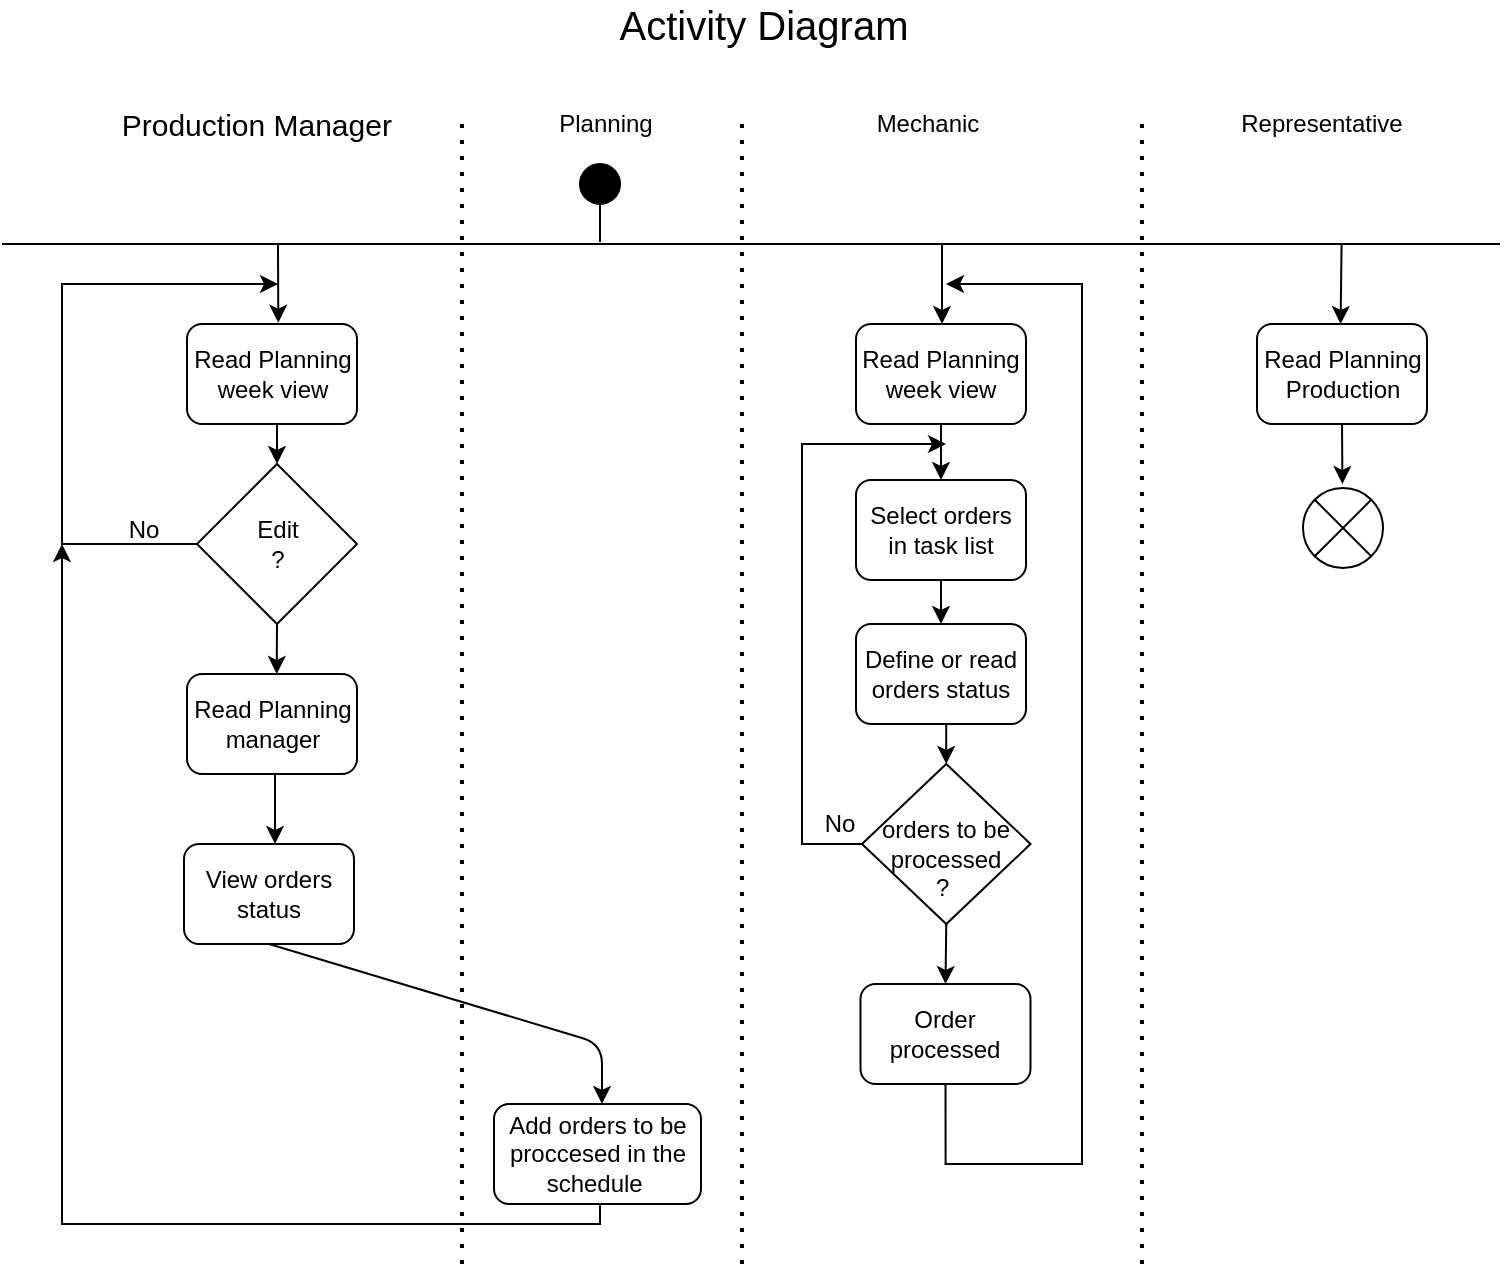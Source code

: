<mxfile version="14.4.3" type="device"><diagram id="APO9xGqVGc-2gWGv7LW0" name="Page-1"><mxGraphModel dx="782" dy="439" grid="1" gridSize="10" guides="1" tooltips="1" connect="1" arrows="1" fold="1" page="1" pageScale="1" pageWidth="827" pageHeight="1169" math="0" shadow="0"><root><mxCell id="0"/><mxCell id="1" parent="0"/><mxCell id="x_Mue_ZvduYRE5_p2t1y-105" value="" style="group" parent="1" vertex="1" connectable="0"><mxGeometry x="69" y="90" width="690" height="580" as="geometry"/></mxCell><mxCell id="x_Mue_ZvduYRE5_p2t1y-1" value="Mechanic" style="text;html=1;strokeColor=none;fillColor=none;align=center;verticalAlign=middle;whiteSpace=wrap;rounded=0;" parent="x_Mue_ZvduYRE5_p2t1y-105" vertex="1"><mxGeometry x="373" width="120" height="20" as="geometry"/></mxCell><mxCell id="x_Mue_ZvduYRE5_p2t1y-2" value="&lt;font style=&quot;font-size: 15px&quot;&gt;Production Manager&amp;nbsp;&lt;/font&gt;" style="text;html=1;strokeColor=none;fillColor=none;align=center;verticalAlign=middle;whiteSpace=wrap;rounded=0;" parent="x_Mue_ZvduYRE5_p2t1y-105" vertex="1"><mxGeometry x="27.5" width="142.5" height="20" as="geometry"/></mxCell><mxCell id="x_Mue_ZvduYRE5_p2t1y-3" value="Planning" style="text;html=1;strokeColor=none;fillColor=none;align=center;verticalAlign=middle;whiteSpace=wrap;rounded=0;" parent="x_Mue_ZvduYRE5_p2t1y-105" vertex="1"><mxGeometry x="211.5" width="120" height="20" as="geometry"/></mxCell><mxCell id="x_Mue_ZvduYRE5_p2t1y-4" value="Representative" style="text;html=1;strokeColor=none;fillColor=none;align=center;verticalAlign=middle;whiteSpace=wrap;rounded=0;" parent="x_Mue_ZvduYRE5_p2t1y-105" vertex="1"><mxGeometry x="570" width="120" height="20" as="geometry"/></mxCell><mxCell id="x_Mue_ZvduYRE5_p2t1y-6" value="Read Planning week view" style="rounded=1;whiteSpace=wrap;html=1;" parent="x_Mue_ZvduYRE5_p2t1y-105" vertex="1"><mxGeometry x="62.5" y="110" width="85" height="50" as="geometry"/></mxCell><mxCell id="x_Mue_ZvduYRE5_p2t1y-32" value="" style="group" parent="x_Mue_ZvduYRE5_p2t1y-105" vertex="1" connectable="0"><mxGeometry x="169" y="20" width="200" height="60" as="geometry"/></mxCell><mxCell id="x_Mue_ZvduYRE5_p2t1y-13" value="" style="group" parent="x_Mue_ZvduYRE5_p2t1y-32" vertex="1" connectable="0"><mxGeometry x="80" width="80" height="60" as="geometry"/></mxCell><mxCell id="x_Mue_ZvduYRE5_p2t1y-16" value="" style="group" parent="x_Mue_ZvduYRE5_p2t1y-13" vertex="1" connectable="0"><mxGeometry x="-40" width="120" height="60" as="geometry"/></mxCell><mxCell id="x_Mue_ZvduYRE5_p2t1y-29" value="" style="group" parent="x_Mue_ZvduYRE5_p2t1y-16" vertex="1" connectable="0"><mxGeometry x="50" y="10" width="20" height="39" as="geometry"/></mxCell><mxCell id="x_Mue_ZvduYRE5_p2t1y-10" value="" style="ellipse;whiteSpace=wrap;html=1;aspect=fixed;fillColor=#000000;" parent="x_Mue_ZvduYRE5_p2t1y-29" vertex="1"><mxGeometry width="20" height="20" as="geometry"/></mxCell><mxCell id="x_Mue_ZvduYRE5_p2t1y-27" value="" style="endArrow=none;html=1;" parent="x_Mue_ZvduYRE5_p2t1y-29" edge="1"><mxGeometry width="50" height="50" relative="1" as="geometry"><mxPoint x="10" y="39" as="sourcePoint"/><mxPoint x="10" y="19" as="targetPoint"/></mxGeometry></mxCell><mxCell id="x_Mue_ZvduYRE5_p2t1y-30" value="" style="endArrow=none;html=1;" parent="x_Mue_ZvduYRE5_p2t1y-32" edge="1"><mxGeometry width="50" height="50" relative="1" as="geometry"><mxPoint x="-199" y="50" as="sourcePoint"/><mxPoint x="550" y="50" as="targetPoint"/></mxGeometry></mxCell><mxCell id="x_Mue_ZvduYRE5_p2t1y-33" value="" style="endArrow=classic;html=1;exitX=0.5;exitY=1;exitDx=0;exitDy=0;" parent="x_Mue_ZvduYRE5_p2t1y-105" source="x_Mue_ZvduYRE5_p2t1y-49" edge="1"><mxGeometry width="50" height="50" relative="1" as="geometry"><mxPoint x="103.5" y="429" as="sourcePoint"/><mxPoint x="270" y="500" as="targetPoint"/><Array as="points"><mxPoint x="270" y="470"/></Array></mxGeometry></mxCell><mxCell id="x_Mue_ZvduYRE5_p2t1y-58" style="edgeStyle=orthogonalEdgeStyle;rounded=0;orthogonalLoop=1;jettySize=auto;html=1;exitX=0.5;exitY=1;exitDx=0;exitDy=0;entryX=0.5;entryY=0;entryDx=0;entryDy=0;" parent="x_Mue_ZvduYRE5_p2t1y-105" source="x_Mue_ZvduYRE5_p2t1y-46" edge="1"><mxGeometry relative="1" as="geometry"><mxPoint x="106.5" y="370" as="targetPoint"/></mxGeometry></mxCell><mxCell id="x_Mue_ZvduYRE5_p2t1y-46" value="Read Planning manager" style="rounded=1;whiteSpace=wrap;html=1;" parent="x_Mue_ZvduYRE5_p2t1y-105" vertex="1"><mxGeometry x="62.5" y="285" width="85" height="50" as="geometry"/></mxCell><mxCell id="x_Mue_ZvduYRE5_p2t1y-49" value="View orders status" style="rounded=1;whiteSpace=wrap;html=1;" parent="x_Mue_ZvduYRE5_p2t1y-105" vertex="1"><mxGeometry x="61" y="370" width="85" height="50" as="geometry"/></mxCell><mxCell id="x_Mue_ZvduYRE5_p2t1y-81" style="edgeStyle=orthogonalEdgeStyle;rounded=0;orthogonalLoop=1;jettySize=auto;html=1;exitX=0.5;exitY=1;exitDx=0;exitDy=0;" parent="x_Mue_ZvduYRE5_p2t1y-105" edge="1"><mxGeometry relative="1" as="geometry"><mxPoint y="220" as="targetPoint"/><mxPoint x="267.75" y="540" as="sourcePoint"/><Array as="points"><mxPoint x="269" y="540"/><mxPoint x="269" y="560"/><mxPoint y="560"/></Array></mxGeometry></mxCell><mxCell id="x_Mue_ZvduYRE5_p2t1y-52" value="Add orders to be proccesed in the schedule&amp;nbsp;" style="rounded=1;whiteSpace=wrap;html=1;" parent="x_Mue_ZvduYRE5_p2t1y-105" vertex="1"><mxGeometry x="216" y="500" width="103.5" height="50" as="geometry"/></mxCell><mxCell id="x_Mue_ZvduYRE5_p2t1y-56" value="" style="group" parent="x_Mue_ZvduYRE5_p2t1y-105" vertex="1" connectable="0"><mxGeometry x="67.5" y="180" width="80" height="105" as="geometry"/></mxCell><mxCell id="x_Mue_ZvduYRE5_p2t1y-54" style="edgeStyle=orthogonalEdgeStyle;rounded=0;orthogonalLoop=1;jettySize=auto;html=1;exitX=0.5;exitY=1;exitDx=0;exitDy=0;" parent="x_Mue_ZvduYRE5_p2t1y-56" source="x_Mue_ZvduYRE5_p2t1y-8" edge="1"><mxGeometry relative="1" as="geometry"><mxPoint x="39.857" y="105" as="targetPoint"/></mxGeometry></mxCell><mxCell id="x_Mue_ZvduYRE5_p2t1y-8" value="Edit&lt;br&gt;?&lt;br&gt;" style="rhombus;whiteSpace=wrap;html=1;" parent="x_Mue_ZvduYRE5_p2t1y-56" vertex="1"><mxGeometry width="80" height="80" as="geometry"/></mxCell><mxCell id="x_Mue_ZvduYRE5_p2t1y-57" style="edgeStyle=orthogonalEdgeStyle;rounded=0;orthogonalLoop=1;jettySize=auto;html=1;exitX=0.5;exitY=1;exitDx=0;exitDy=0;entryX=0.5;entryY=0;entryDx=0;entryDy=0;" parent="x_Mue_ZvduYRE5_p2t1y-105" source="x_Mue_ZvduYRE5_p2t1y-6" target="x_Mue_ZvduYRE5_p2t1y-8" edge="1"><mxGeometry relative="1" as="geometry"/></mxCell><mxCell id="x_Mue_ZvduYRE5_p2t1y-60" value="Read Planning Production" style="rounded=1;whiteSpace=wrap;html=1;" parent="x_Mue_ZvduYRE5_p2t1y-105" vertex="1"><mxGeometry x="597.5" y="110" width="85" height="50" as="geometry"/></mxCell><mxCell id="x_Mue_ZvduYRE5_p2t1y-65" value="" style="group" parent="x_Mue_ZvduYRE5_p2t1y-105" vertex="1" connectable="0"><mxGeometry x="623.5" y="165" width="40" height="67" as="geometry"/></mxCell><mxCell id="x_Mue_ZvduYRE5_p2t1y-64" style="edgeStyle=orthogonalEdgeStyle;rounded=0;orthogonalLoop=1;jettySize=auto;html=1;exitX=0.5;exitY=1;exitDx=0;exitDy=0;" parent="x_Mue_ZvduYRE5_p2t1y-65" source="x_Mue_ZvduYRE5_p2t1y-60" edge="1"><mxGeometry relative="1" as="geometry"><mxPoint x="16.714" y="25" as="targetPoint"/></mxGeometry></mxCell><mxCell id="x_Mue_ZvduYRE5_p2t1y-61" value="" style="group" parent="x_Mue_ZvduYRE5_p2t1y-65" vertex="1" connectable="0"><mxGeometry width="40" height="67" as="geometry"/></mxCell><mxCell id="x_Mue_ZvduYRE5_p2t1y-44" value="" style="group" parent="x_Mue_ZvduYRE5_p2t1y-61" vertex="1" connectable="0"><mxGeometry x="-3" y="27" width="40" height="40" as="geometry"/></mxCell><mxCell id="x_Mue_ZvduYRE5_p2t1y-62" value="" style="group" parent="x_Mue_ZvduYRE5_p2t1y-44" vertex="1" connectable="0"><mxGeometry width="40" height="40" as="geometry"/></mxCell><mxCell id="x_Mue_ZvduYRE5_p2t1y-63" value="" style="group" parent="x_Mue_ZvduYRE5_p2t1y-62" vertex="1" connectable="0"><mxGeometry width="40" height="40" as="geometry"/></mxCell><mxCell id="x_Mue_ZvduYRE5_p2t1y-41" value="" style="ellipse;whiteSpace=wrap;html=1;aspect=fixed;fillColor=#FFFFFF;" parent="x_Mue_ZvduYRE5_p2t1y-63" vertex="1"><mxGeometry width="40" height="40" as="geometry"/></mxCell><mxCell id="x_Mue_ZvduYRE5_p2t1y-43" value="" style="endArrow=none;html=1;exitX=1;exitY=1;exitDx=0;exitDy=0;entryX=0;entryY=0;entryDx=0;entryDy=0;" parent="x_Mue_ZvduYRE5_p2t1y-63" source="x_Mue_ZvduYRE5_p2t1y-41" target="x_Mue_ZvduYRE5_p2t1y-41" edge="1"><mxGeometry width="50" height="50" relative="1" as="geometry"><mxPoint x="30" y="30" as="sourcePoint"/><mxPoint x="10" y="10" as="targetPoint"/></mxGeometry></mxCell><mxCell id="x_Mue_ZvduYRE5_p2t1y-42" value="" style="endArrow=none;html=1;exitX=0;exitY=1;exitDx=0;exitDy=0;entryX=1;entryY=0;entryDx=0;entryDy=0;" parent="x_Mue_ZvduYRE5_p2t1y-63" source="x_Mue_ZvduYRE5_p2t1y-41" target="x_Mue_ZvduYRE5_p2t1y-41" edge="1"><mxGeometry width="50" height="50" relative="1" as="geometry"><mxPoint x="10" y="30" as="sourcePoint"/><mxPoint x="30" y="10" as="targetPoint"/></mxGeometry></mxCell><mxCell id="x_Mue_ZvduYRE5_p2t1y-66" value="" style="endArrow=none;dashed=1;html=1;dashPattern=1 3;strokeWidth=2;" parent="x_Mue_ZvduYRE5_p2t1y-105" edge="1"><mxGeometry width="50" height="50" relative="1" as="geometry"><mxPoint x="200" y="580" as="sourcePoint"/><mxPoint x="200" y="10" as="targetPoint"/></mxGeometry></mxCell><mxCell id="x_Mue_ZvduYRE5_p2t1y-69" value="" style="endArrow=none;dashed=1;html=1;dashPattern=1 3;strokeWidth=2;" parent="x_Mue_ZvduYRE5_p2t1y-105" edge="1"><mxGeometry width="50" height="50" relative="1" as="geometry"><mxPoint x="340" y="580" as="sourcePoint"/><mxPoint x="340" y="10" as="targetPoint"/></mxGeometry></mxCell><mxCell id="x_Mue_ZvduYRE5_p2t1y-70" value="" style="endArrow=none;dashed=1;html=1;dashPattern=1 3;strokeWidth=2;" parent="x_Mue_ZvduYRE5_p2t1y-105" edge="1"><mxGeometry width="50" height="50" relative="1" as="geometry"><mxPoint x="540" y="580" as="sourcePoint"/><mxPoint x="540" y="10" as="targetPoint"/></mxGeometry></mxCell><mxCell id="x_Mue_ZvduYRE5_p2t1y-71" value="" style="endArrow=classic;html=1;" parent="x_Mue_ZvduYRE5_p2t1y-105" edge="1"><mxGeometry width="50" height="50" relative="1" as="geometry"><mxPoint x="639.79" y="70" as="sourcePoint"/><mxPoint x="639.29" y="110" as="targetPoint"/></mxGeometry></mxCell><mxCell id="x_Mue_ZvduYRE5_p2t1y-72" value="" style="endArrow=classic;html=1;entryX=0.537;entryY=-0.013;entryDx=0;entryDy=0;entryPerimeter=0;" parent="x_Mue_ZvduYRE5_p2t1y-105" target="x_Mue_ZvduYRE5_p2t1y-6" edge="1"><mxGeometry width="50" height="50" relative="1" as="geometry"><mxPoint x="108" y="70" as="sourcePoint"/><mxPoint x="150" y="210" as="targetPoint"/><Array as="points"/></mxGeometry></mxCell><mxCell id="x_Mue_ZvduYRE5_p2t1y-73" style="edgeStyle=orthogonalEdgeStyle;rounded=0;orthogonalLoop=1;jettySize=auto;html=1;exitX=0;exitY=0.5;exitDx=0;exitDy=0;" parent="x_Mue_ZvduYRE5_p2t1y-105" source="x_Mue_ZvduYRE5_p2t1y-8" edge="1"><mxGeometry relative="1" as="geometry"><mxPoint x="108" y="90" as="targetPoint"/><Array as="points"><mxPoint y="220"/><mxPoint y="90"/></Array></mxGeometry></mxCell><mxCell id="x_Mue_ZvduYRE5_p2t1y-75" value="No" style="text;html=1;strokeColor=none;fillColor=none;align=center;verticalAlign=middle;whiteSpace=wrap;rounded=0;" parent="x_Mue_ZvduYRE5_p2t1y-105" vertex="1"><mxGeometry x="21" y="203" width="40" height="20" as="geometry"/></mxCell><mxCell id="x_Mue_ZvduYRE5_p2t1y-82" value="Read Planning week view" style="rounded=1;whiteSpace=wrap;html=1;" parent="x_Mue_ZvduYRE5_p2t1y-105" vertex="1"><mxGeometry x="397" y="110" width="85" height="50" as="geometry"/></mxCell><mxCell id="x_Mue_ZvduYRE5_p2t1y-86" value="" style="endArrow=classic;html=1;" parent="x_Mue_ZvduYRE5_p2t1y-105" edge="1"><mxGeometry width="50" height="50" relative="1" as="geometry"><mxPoint x="440" y="70" as="sourcePoint"/><mxPoint x="440" y="110" as="targetPoint"/><Array as="points"/></mxGeometry></mxCell><mxCell id="x_Mue_ZvduYRE5_p2t1y-89" value="Select orders in task list" style="rounded=1;whiteSpace=wrap;html=1;" parent="x_Mue_ZvduYRE5_p2t1y-105" vertex="1"><mxGeometry x="397" y="188" width="85" height="50" as="geometry"/></mxCell><mxCell id="x_Mue_ZvduYRE5_p2t1y-96" style="edgeStyle=orthogonalEdgeStyle;rounded=0;orthogonalLoop=1;jettySize=auto;html=1;exitX=0.5;exitY=1;exitDx=0;exitDy=0;entryX=0.5;entryY=0;entryDx=0;entryDy=0;" parent="x_Mue_ZvduYRE5_p2t1y-105" source="x_Mue_ZvduYRE5_p2t1y-82" target="x_Mue_ZvduYRE5_p2t1y-89" edge="1"><mxGeometry relative="1" as="geometry"/></mxCell><mxCell id="x_Mue_ZvduYRE5_p2t1y-92" value="Define or read orders status" style="rounded=1;whiteSpace=wrap;html=1;" parent="x_Mue_ZvduYRE5_p2t1y-105" vertex="1"><mxGeometry x="397" y="260" width="85" height="50" as="geometry"/></mxCell><mxCell id="x_Mue_ZvduYRE5_p2t1y-97" style="edgeStyle=orthogonalEdgeStyle;rounded=0;orthogonalLoop=1;jettySize=auto;html=1;exitX=0.5;exitY=1;exitDx=0;exitDy=0;entryX=0.5;entryY=0;entryDx=0;entryDy=0;" parent="x_Mue_ZvduYRE5_p2t1y-105" source="x_Mue_ZvduYRE5_p2t1y-89" target="x_Mue_ZvduYRE5_p2t1y-92" edge="1"><mxGeometry relative="1" as="geometry"/></mxCell><mxCell id="x_Mue_ZvduYRE5_p2t1y-101" style="edgeStyle=orthogonalEdgeStyle;rounded=0;orthogonalLoop=1;jettySize=auto;html=1;exitX=0;exitY=0.5;exitDx=0;exitDy=0;" parent="x_Mue_ZvduYRE5_p2t1y-105" source="x_Mue_ZvduYRE5_p2t1y-93" edge="1"><mxGeometry relative="1" as="geometry"><mxPoint x="442" y="170" as="targetPoint"/><Array as="points"><mxPoint x="370" y="370"/><mxPoint x="370" y="170"/></Array></mxGeometry></mxCell><mxCell id="x_Mue_ZvduYRE5_p2t1y-93" value="&lt;font style=&quot;font-size: 12px&quot;&gt;&lt;br&gt;orders to be processed&lt;br&gt;?&amp;nbsp;&lt;/font&gt;" style="rhombus;whiteSpace=wrap;html=1;fillColor=#FFFFFF;" parent="x_Mue_ZvduYRE5_p2t1y-105" vertex="1"><mxGeometry x="400" y="330" width="84.25" height="80" as="geometry"/></mxCell><mxCell id="x_Mue_ZvduYRE5_p2t1y-98" style="edgeStyle=orthogonalEdgeStyle;rounded=0;orthogonalLoop=1;jettySize=auto;html=1;exitX=0.5;exitY=1;exitDx=0;exitDy=0;entryX=0.5;entryY=0;entryDx=0;entryDy=0;" parent="x_Mue_ZvduYRE5_p2t1y-105" source="x_Mue_ZvduYRE5_p2t1y-92" target="x_Mue_ZvduYRE5_p2t1y-93" edge="1"><mxGeometry relative="1" as="geometry"/></mxCell><mxCell id="x_Mue_ZvduYRE5_p2t1y-104" style="edgeStyle=orthogonalEdgeStyle;rounded=0;orthogonalLoop=1;jettySize=auto;html=1;exitX=0.5;exitY=1;exitDx=0;exitDy=0;" parent="x_Mue_ZvduYRE5_p2t1y-105" source="x_Mue_ZvduYRE5_p2t1y-95" edge="1"><mxGeometry relative="1" as="geometry"><mxPoint x="442" y="90" as="targetPoint"/><Array as="points"><mxPoint x="442" y="530"/><mxPoint x="510" y="530"/><mxPoint x="510" y="90"/></Array></mxGeometry></mxCell><mxCell id="x_Mue_ZvduYRE5_p2t1y-95" value="Order processed" style="rounded=1;whiteSpace=wrap;html=1;" parent="x_Mue_ZvduYRE5_p2t1y-105" vertex="1"><mxGeometry x="399.25" y="440" width="85" height="50" as="geometry"/></mxCell><mxCell id="x_Mue_ZvduYRE5_p2t1y-100" style="edgeStyle=orthogonalEdgeStyle;rounded=0;orthogonalLoop=1;jettySize=auto;html=1;exitX=0.5;exitY=1;exitDx=0;exitDy=0;entryX=0.5;entryY=0;entryDx=0;entryDy=0;" parent="x_Mue_ZvduYRE5_p2t1y-105" source="x_Mue_ZvduYRE5_p2t1y-93" target="x_Mue_ZvduYRE5_p2t1y-95" edge="1"><mxGeometry relative="1" as="geometry"/></mxCell><mxCell id="x_Mue_ZvduYRE5_p2t1y-102" value="No" style="text;html=1;strokeColor=none;fillColor=none;align=center;verticalAlign=middle;whiteSpace=wrap;rounded=0;" parent="x_Mue_ZvduYRE5_p2t1y-105" vertex="1"><mxGeometry x="369" y="350" width="40" height="20" as="geometry"/></mxCell><mxCell id="x_Mue_ZvduYRE5_p2t1y-106" value="&lt;font style=&quot;font-size: 20px&quot;&gt;Activity Diagram&lt;/font&gt;" style="text;html=1;strokeColor=none;fillColor=none;align=center;verticalAlign=middle;whiteSpace=wrap;rounded=0;" parent="1" vertex="1"><mxGeometry x="330" y="40" width="180" height="20" as="geometry"/></mxCell></root></mxGraphModel></diagram></mxfile>